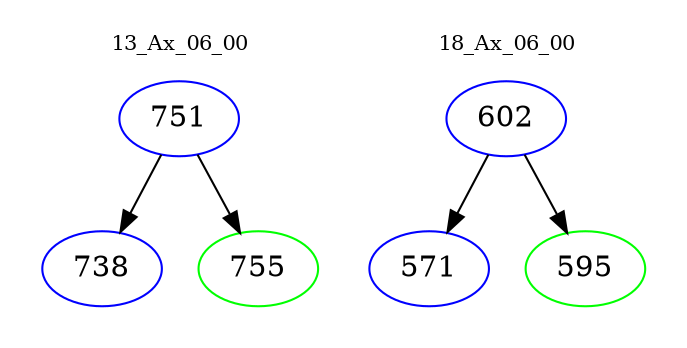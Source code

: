 digraph{
subgraph cluster_0 {
color = white
label = "13_Ax_06_00";
fontsize=10;
T0_751 [label="751", color="blue"]
T0_751 -> T0_738 [color="black"]
T0_738 [label="738", color="blue"]
T0_751 -> T0_755 [color="black"]
T0_755 [label="755", color="green"]
}
subgraph cluster_1 {
color = white
label = "18_Ax_06_00";
fontsize=10;
T1_602 [label="602", color="blue"]
T1_602 -> T1_571 [color="black"]
T1_571 [label="571", color="blue"]
T1_602 -> T1_595 [color="black"]
T1_595 [label="595", color="green"]
}
}
